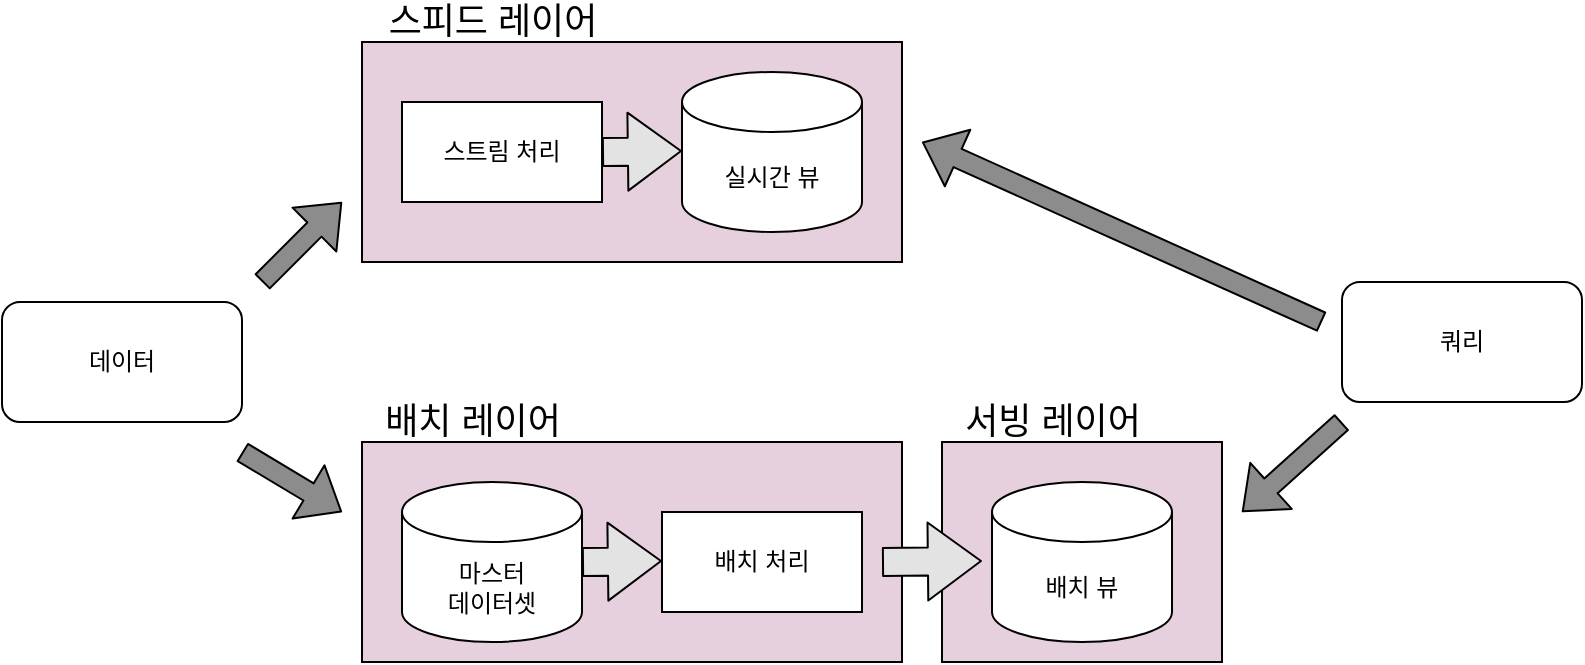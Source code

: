 <mxfile version="14.8.4" type="github">
  <diagram id="q4-af7vQdN5GPMupIKtP" name="Page-1">
    <mxGraphModel dx="1278" dy="545" grid="1" gridSize="10" guides="1" tooltips="1" connect="1" arrows="1" fold="1" page="1" pageScale="1" pageWidth="827" pageHeight="1169" math="0" shadow="0">
      <root>
        <mxCell id="0" />
        <mxCell id="1" parent="0" />
        <mxCell id="SqIQYinH7NGsOS3kpENk-1" value="데이터" style="rounded=1;whiteSpace=wrap;html=1;" vertex="1" parent="1">
          <mxGeometry x="350" y="250" width="120" height="60" as="geometry" />
        </mxCell>
        <mxCell id="SqIQYinH7NGsOS3kpENk-2" value="" style="shape=flexArrow;endArrow=classic;html=1;fillColor=#8C8C8C;" edge="1" parent="1">
          <mxGeometry width="50" height="50" relative="1" as="geometry">
            <mxPoint x="480" y="240" as="sourcePoint" />
            <mxPoint x="520" y="200" as="targetPoint" />
          </mxGeometry>
        </mxCell>
        <mxCell id="SqIQYinH7NGsOS3kpENk-4" value="" style="shape=flexArrow;endArrow=classic;html=1;fillColor=#8C8C8C;" edge="1" parent="1">
          <mxGeometry width="50" height="50" relative="1" as="geometry">
            <mxPoint x="470" y="325" as="sourcePoint" />
            <mxPoint x="520" y="355" as="targetPoint" />
          </mxGeometry>
        </mxCell>
        <mxCell id="SqIQYinH7NGsOS3kpENk-6" value="" style="rounded=0;whiteSpace=wrap;html=1;fillColor=#E6D0DE;" vertex="1" parent="1">
          <mxGeometry x="530" y="120" width="270" height="110" as="geometry" />
        </mxCell>
        <mxCell id="SqIQYinH7NGsOS3kpENk-8" value="스트림 처리" style="rounded=0;whiteSpace=wrap;html=1;" vertex="1" parent="1">
          <mxGeometry x="550" y="150" width="100" height="50" as="geometry" />
        </mxCell>
        <mxCell id="SqIQYinH7NGsOS3kpENk-9" value="실시간 뷰" style="shape=cylinder3;whiteSpace=wrap;html=1;boundedLbl=1;backgroundOutline=1;size=15;" vertex="1" parent="1">
          <mxGeometry x="690" y="135" width="90" height="80" as="geometry" />
        </mxCell>
        <mxCell id="SqIQYinH7NGsOS3kpENk-11" value="" style="rounded=0;whiteSpace=wrap;html=1;fillColor=#E6D0DE;" vertex="1" parent="1">
          <mxGeometry x="530" y="320" width="270" height="110" as="geometry" />
        </mxCell>
        <mxCell id="SqIQYinH7NGsOS3kpENk-12" value="마스터&lt;br&gt;데이터셋" style="shape=cylinder3;whiteSpace=wrap;html=1;boundedLbl=1;backgroundOutline=1;size=15;" vertex="1" parent="1">
          <mxGeometry x="550" y="340" width="90" height="80" as="geometry" />
        </mxCell>
        <mxCell id="SqIQYinH7NGsOS3kpENk-13" value="배치 처리" style="rounded=0;whiteSpace=wrap;html=1;" vertex="1" parent="1">
          <mxGeometry x="680" y="355" width="100" height="50" as="geometry" />
        </mxCell>
        <mxCell id="SqIQYinH7NGsOS3kpENk-14" value="" style="rounded=0;whiteSpace=wrap;html=1;fillColor=#E6D0DE;" vertex="1" parent="1">
          <mxGeometry x="820" y="320" width="140" height="110" as="geometry" />
        </mxCell>
        <mxCell id="SqIQYinH7NGsOS3kpENk-15" value="배치 뷰" style="shape=cylinder3;whiteSpace=wrap;html=1;boundedLbl=1;backgroundOutline=1;size=15;" vertex="1" parent="1">
          <mxGeometry x="845" y="340" width="90" height="80" as="geometry" />
        </mxCell>
        <mxCell id="SqIQYinH7NGsOS3kpENk-16" value="쿼리" style="rounded=1;whiteSpace=wrap;html=1;" vertex="1" parent="1">
          <mxGeometry x="1020" y="240" width="120" height="60" as="geometry" />
        </mxCell>
        <mxCell id="SqIQYinH7NGsOS3kpENk-17" value="" style="shape=flexArrow;endArrow=classic;html=1;fillColor=#8C8C8C;" edge="1" parent="1">
          <mxGeometry width="50" height="50" relative="1" as="geometry">
            <mxPoint x="1010" y="260" as="sourcePoint" />
            <mxPoint x="810" y="170" as="targetPoint" />
          </mxGeometry>
        </mxCell>
        <mxCell id="SqIQYinH7NGsOS3kpENk-18" value="" style="shape=flexArrow;endArrow=classic;html=1;fillColor=#8C8C8C;" edge="1" parent="1">
          <mxGeometry width="50" height="50" relative="1" as="geometry">
            <mxPoint x="1020" y="310" as="sourcePoint" />
            <mxPoint x="970" y="355" as="targetPoint" />
          </mxGeometry>
        </mxCell>
        <mxCell id="SqIQYinH7NGsOS3kpENk-19" value="" style="shape=flexArrow;endArrow=classic;html=1;width=14;endSize=8.52;endWidth=24;fillColor=#E3E3E3;" edge="1" parent="1">
          <mxGeometry width="50" height="50" relative="1" as="geometry">
            <mxPoint x="650" y="175" as="sourcePoint" />
            <mxPoint x="690" y="174.5" as="targetPoint" />
          </mxGeometry>
        </mxCell>
        <mxCell id="SqIQYinH7NGsOS3kpENk-20" value="" style="shape=flexArrow;endArrow=classic;html=1;width=14;endSize=8.52;endWidth=24;fillColor=#E3E3E3;" edge="1" parent="1">
          <mxGeometry width="50" height="50" relative="1" as="geometry">
            <mxPoint x="640" y="380" as="sourcePoint" />
            <mxPoint x="680" y="379.5" as="targetPoint" />
          </mxGeometry>
        </mxCell>
        <mxCell id="SqIQYinH7NGsOS3kpENk-22" value="" style="shape=flexArrow;endArrow=classic;html=1;width=14;endSize=8.52;endWidth=24;fillColor=#E3E3E3;" edge="1" parent="1">
          <mxGeometry width="50" height="50" relative="1" as="geometry">
            <mxPoint x="790" y="380" as="sourcePoint" />
            <mxPoint x="840" y="379.5" as="targetPoint" />
          </mxGeometry>
        </mxCell>
        <mxCell id="SqIQYinH7NGsOS3kpENk-23" value="&lt;font style=&quot;font-size: 18px&quot;&gt;스피드 레이어&lt;/font&gt;" style="text;html=1;align=center;verticalAlign=middle;resizable=0;points=[];autosize=1;strokeColor=none;" vertex="1" parent="1">
          <mxGeometry x="530" y="100" width="130" height="20" as="geometry" />
        </mxCell>
        <mxCell id="SqIQYinH7NGsOS3kpENk-24" value="&lt;font style=&quot;font-size: 18px&quot;&gt;배치 레이어&lt;/font&gt;" style="text;html=1;align=center;verticalAlign=middle;resizable=0;points=[];autosize=1;strokeColor=none;" vertex="1" parent="1">
          <mxGeometry x="530" y="300" width="110" height="20" as="geometry" />
        </mxCell>
        <mxCell id="SqIQYinH7NGsOS3kpENk-25" value="&lt;font style=&quot;font-size: 18px&quot;&gt;서빙 레이어&lt;/font&gt;" style="text;html=1;align=center;verticalAlign=middle;resizable=0;points=[];autosize=1;strokeColor=none;" vertex="1" parent="1">
          <mxGeometry x="820" y="300" width="110" height="20" as="geometry" />
        </mxCell>
      </root>
    </mxGraphModel>
  </diagram>
</mxfile>
